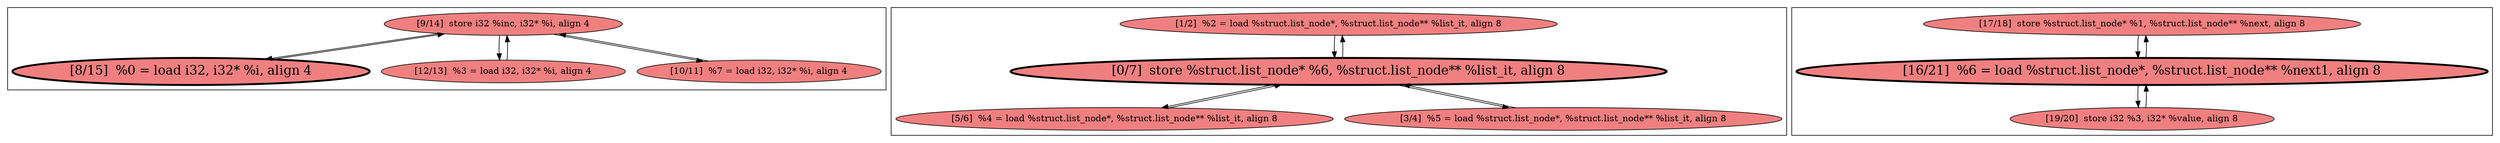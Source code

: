 
digraph G {





subgraph cluster2 {


node450 [fillcolor=lightcoral,label="[9/14]  store i32 %inc, i32* %i, align 4",shape=ellipse,style=filled ]
node449 [penwidth=3.0,fontsize=20,fillcolor=lightcoral,label="[8/15]  %0 = load i32, i32* %i, align 4",shape=ellipse,style=filled ]
node447 [fillcolor=lightcoral,label="[12/13]  %3 = load i32, i32* %i, align 4",shape=ellipse,style=filled ]
node448 [fillcolor=lightcoral,label="[10/11]  %7 = load i32, i32* %i, align 4",shape=ellipse,style=filled ]

node448->node450 [ ]
node450->node448 [ ]
node447->node450 [ ]
node450->node449 [ ]
node450->node447 [ ]
node449->node450 [ ]


}

subgraph cluster0 {


node443 [fillcolor=lightcoral,label="[1/2]  %2 = load %struct.list_node*, %struct.list_node** %list_it, align 8",shape=ellipse,style=filled ]
node442 [penwidth=3.0,fontsize=20,fillcolor=lightcoral,label="[0/7]  store %struct.list_node* %6, %struct.list_node** %list_it, align 8",shape=ellipse,style=filled ]
node440 [fillcolor=lightcoral,label="[5/6]  %4 = load %struct.list_node*, %struct.list_node** %list_it, align 8",shape=ellipse,style=filled ]
node441 [fillcolor=lightcoral,label="[3/4]  %5 = load %struct.list_node*, %struct.list_node** %list_it, align 8",shape=ellipse,style=filled ]

node440->node442 [ ]
node442->node441 [ ]
node443->node442 [ ]
node441->node442 [ ]
node442->node440 [ ]
node442->node443 [ ]


}

subgraph cluster1 {


node446 [fillcolor=lightcoral,label="[17/18]  store %struct.list_node* %1, %struct.list_node** %next, align 8",shape=ellipse,style=filled ]
node444 [fillcolor=lightcoral,label="[19/20]  store i32 %3, i32* %value, align 8",shape=ellipse,style=filled ]
node445 [penwidth=3.0,fontsize=20,fillcolor=lightcoral,label="[16/21]  %6 = load %struct.list_node*, %struct.list_node** %next1, align 8",shape=ellipse,style=filled ]

node445->node444 [ ]
node446->node445 [ ]
node444->node445 [ ]
node445->node446 [ ]


}

}
